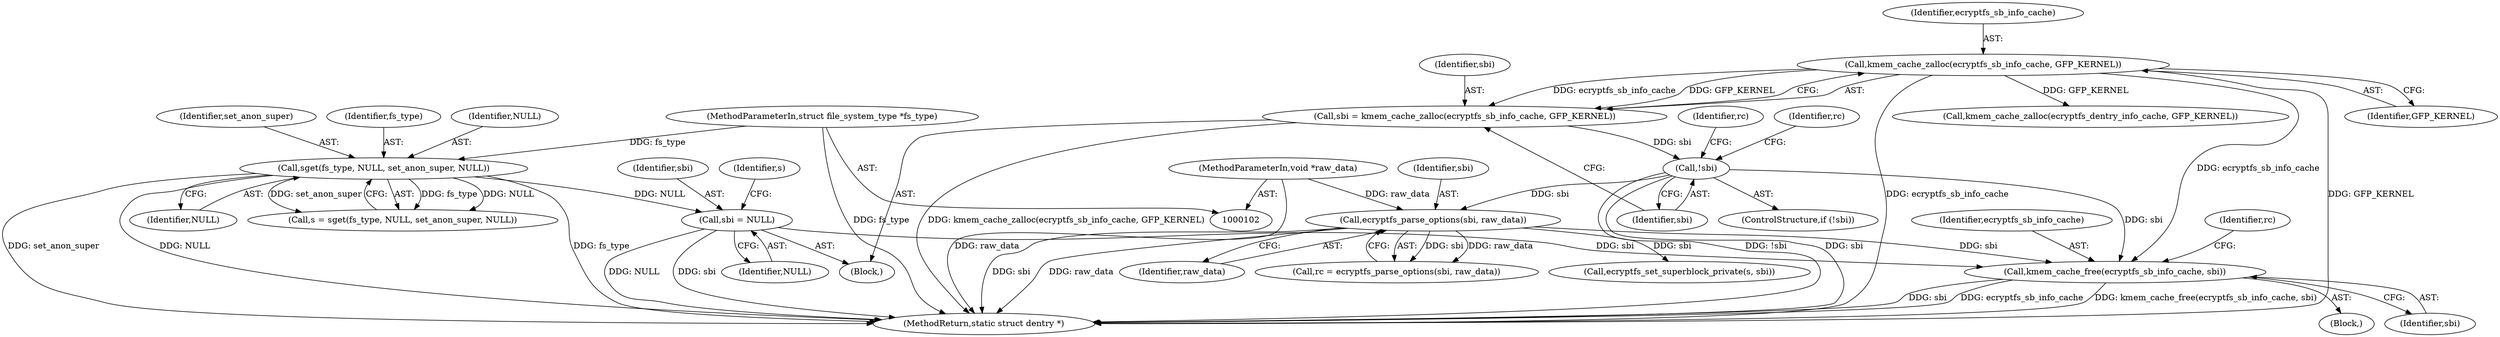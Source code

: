 digraph "1_linux_764355487ea220fdc2faf128d577d7f679b91f97@API" {
"1000367" [label="(Call,kmem_cache_free(ecryptfs_sb_info_cache, sbi))"];
"1000120" [label="(Call,kmem_cache_zalloc(ecryptfs_sb_info_cache, GFP_KERNEL))"];
"1000124" [label="(Call,!sbi)"];
"1000118" [label="(Call,sbi = kmem_cache_zalloc(ecryptfs_sb_info_cache, GFP_KERNEL))"];
"1000188" [label="(Call,sbi = NULL)"];
"1000146" [label="(Call,sget(fs_type, NULL, set_anon_super, NULL))"];
"1000103" [label="(MethodParameterIn,struct file_system_type *fs_type)"];
"1000134" [label="(Call,ecryptfs_parse_options(sbi, raw_data))"];
"1000106" [label="(MethodParameterIn,void *raw_data)"];
"1000189" [label="(Identifier,sbi)"];
"1000177" [label="(Call,ecryptfs_set_superblock_private(s, sbi))"];
"1000367" [label="(Call,kmem_cache_free(ecryptfs_sb_info_cache, sbi))"];
"1000148" [label="(Identifier,NULL)"];
"1000372" [label="(Identifier,rc)"];
"1000146" [label="(Call,sget(fs_type, NULL, set_anon_super, NULL))"];
"1000150" [label="(Identifier,NULL)"];
"1000190" [label="(Identifier,NULL)"];
"1000369" [label="(Identifier,sbi)"];
"1000121" [label="(Identifier,ecryptfs_sb_info_cache)"];
"1000149" [label="(Identifier,set_anon_super)"];
"1000135" [label="(Identifier,sbi)"];
"1000315" [label="(Call,kmem_cache_zalloc(ecryptfs_dentry_info_cache, GFP_KERNEL))"];
"1000120" [label="(Call,kmem_cache_zalloc(ecryptfs_sb_info_cache, GFP_KERNEL))"];
"1000188" [label="(Call,sbi = NULL)"];
"1000103" [label="(MethodParameterIn,struct file_system_type *fs_type)"];
"1000144" [label="(Call,s = sget(fs_type, NULL, set_anon_super, NULL))"];
"1000368" [label="(Identifier,ecryptfs_sb_info_cache)"];
"1000128" [label="(Identifier,rc)"];
"1000193" [label="(Identifier,s)"];
"1000107" [label="(Block,)"];
"1000125" [label="(Identifier,sbi)"];
"1000119" [label="(Identifier,sbi)"];
"1000361" [label="(Block,)"];
"1000123" [label="(ControlStructure,if (!sbi))"];
"1000136" [label="(Identifier,raw_data)"];
"1000106" [label="(MethodParameterIn,void *raw_data)"];
"1000124" [label="(Call,!sbi)"];
"1000147" [label="(Identifier,fs_type)"];
"1000373" [label="(MethodReturn,static struct dentry *)"];
"1000133" [label="(Identifier,rc)"];
"1000118" [label="(Call,sbi = kmem_cache_zalloc(ecryptfs_sb_info_cache, GFP_KERNEL))"];
"1000132" [label="(Call,rc = ecryptfs_parse_options(sbi, raw_data))"];
"1000122" [label="(Identifier,GFP_KERNEL)"];
"1000134" [label="(Call,ecryptfs_parse_options(sbi, raw_data))"];
"1000367" -> "1000361"  [label="AST: "];
"1000367" -> "1000369"  [label="CFG: "];
"1000368" -> "1000367"  [label="AST: "];
"1000369" -> "1000367"  [label="AST: "];
"1000372" -> "1000367"  [label="CFG: "];
"1000367" -> "1000373"  [label="DDG: sbi"];
"1000367" -> "1000373"  [label="DDG: ecryptfs_sb_info_cache"];
"1000367" -> "1000373"  [label="DDG: kmem_cache_free(ecryptfs_sb_info_cache, sbi)"];
"1000120" -> "1000367"  [label="DDG: ecryptfs_sb_info_cache"];
"1000124" -> "1000367"  [label="DDG: sbi"];
"1000188" -> "1000367"  [label="DDG: sbi"];
"1000134" -> "1000367"  [label="DDG: sbi"];
"1000120" -> "1000118"  [label="AST: "];
"1000120" -> "1000122"  [label="CFG: "];
"1000121" -> "1000120"  [label="AST: "];
"1000122" -> "1000120"  [label="AST: "];
"1000118" -> "1000120"  [label="CFG: "];
"1000120" -> "1000373"  [label="DDG: ecryptfs_sb_info_cache"];
"1000120" -> "1000373"  [label="DDG: GFP_KERNEL"];
"1000120" -> "1000118"  [label="DDG: ecryptfs_sb_info_cache"];
"1000120" -> "1000118"  [label="DDG: GFP_KERNEL"];
"1000120" -> "1000315"  [label="DDG: GFP_KERNEL"];
"1000124" -> "1000123"  [label="AST: "];
"1000124" -> "1000125"  [label="CFG: "];
"1000125" -> "1000124"  [label="AST: "];
"1000128" -> "1000124"  [label="CFG: "];
"1000133" -> "1000124"  [label="CFG: "];
"1000124" -> "1000373"  [label="DDG: sbi"];
"1000124" -> "1000373"  [label="DDG: !sbi"];
"1000118" -> "1000124"  [label="DDG: sbi"];
"1000124" -> "1000134"  [label="DDG: sbi"];
"1000118" -> "1000107"  [label="AST: "];
"1000119" -> "1000118"  [label="AST: "];
"1000125" -> "1000118"  [label="CFG: "];
"1000118" -> "1000373"  [label="DDG: kmem_cache_zalloc(ecryptfs_sb_info_cache, GFP_KERNEL)"];
"1000188" -> "1000107"  [label="AST: "];
"1000188" -> "1000190"  [label="CFG: "];
"1000189" -> "1000188"  [label="AST: "];
"1000190" -> "1000188"  [label="AST: "];
"1000193" -> "1000188"  [label="CFG: "];
"1000188" -> "1000373"  [label="DDG: NULL"];
"1000188" -> "1000373"  [label="DDG: sbi"];
"1000146" -> "1000188"  [label="DDG: NULL"];
"1000146" -> "1000144"  [label="AST: "];
"1000146" -> "1000150"  [label="CFG: "];
"1000147" -> "1000146"  [label="AST: "];
"1000148" -> "1000146"  [label="AST: "];
"1000149" -> "1000146"  [label="AST: "];
"1000150" -> "1000146"  [label="AST: "];
"1000144" -> "1000146"  [label="CFG: "];
"1000146" -> "1000373"  [label="DDG: set_anon_super"];
"1000146" -> "1000373"  [label="DDG: NULL"];
"1000146" -> "1000373"  [label="DDG: fs_type"];
"1000146" -> "1000144"  [label="DDG: fs_type"];
"1000146" -> "1000144"  [label="DDG: NULL"];
"1000146" -> "1000144"  [label="DDG: set_anon_super"];
"1000103" -> "1000146"  [label="DDG: fs_type"];
"1000103" -> "1000102"  [label="AST: "];
"1000103" -> "1000373"  [label="DDG: fs_type"];
"1000134" -> "1000132"  [label="AST: "];
"1000134" -> "1000136"  [label="CFG: "];
"1000135" -> "1000134"  [label="AST: "];
"1000136" -> "1000134"  [label="AST: "];
"1000132" -> "1000134"  [label="CFG: "];
"1000134" -> "1000373"  [label="DDG: sbi"];
"1000134" -> "1000373"  [label="DDG: raw_data"];
"1000134" -> "1000132"  [label="DDG: sbi"];
"1000134" -> "1000132"  [label="DDG: raw_data"];
"1000106" -> "1000134"  [label="DDG: raw_data"];
"1000134" -> "1000177"  [label="DDG: sbi"];
"1000106" -> "1000102"  [label="AST: "];
"1000106" -> "1000373"  [label="DDG: raw_data"];
}
